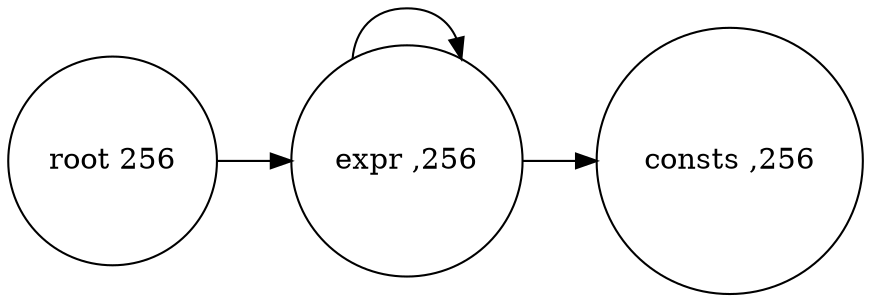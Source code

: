 digraph {
  rankdir=LR;
  size="8,5"
  node[shape=circle,label=""];
  root[label="root 256"];
  consts[label="consts ,256"];
  expr[label="expr ,256"];
    root -> expr[label=""];
    expr -> consts[label=""];
    expr -> expr[label=""];
}